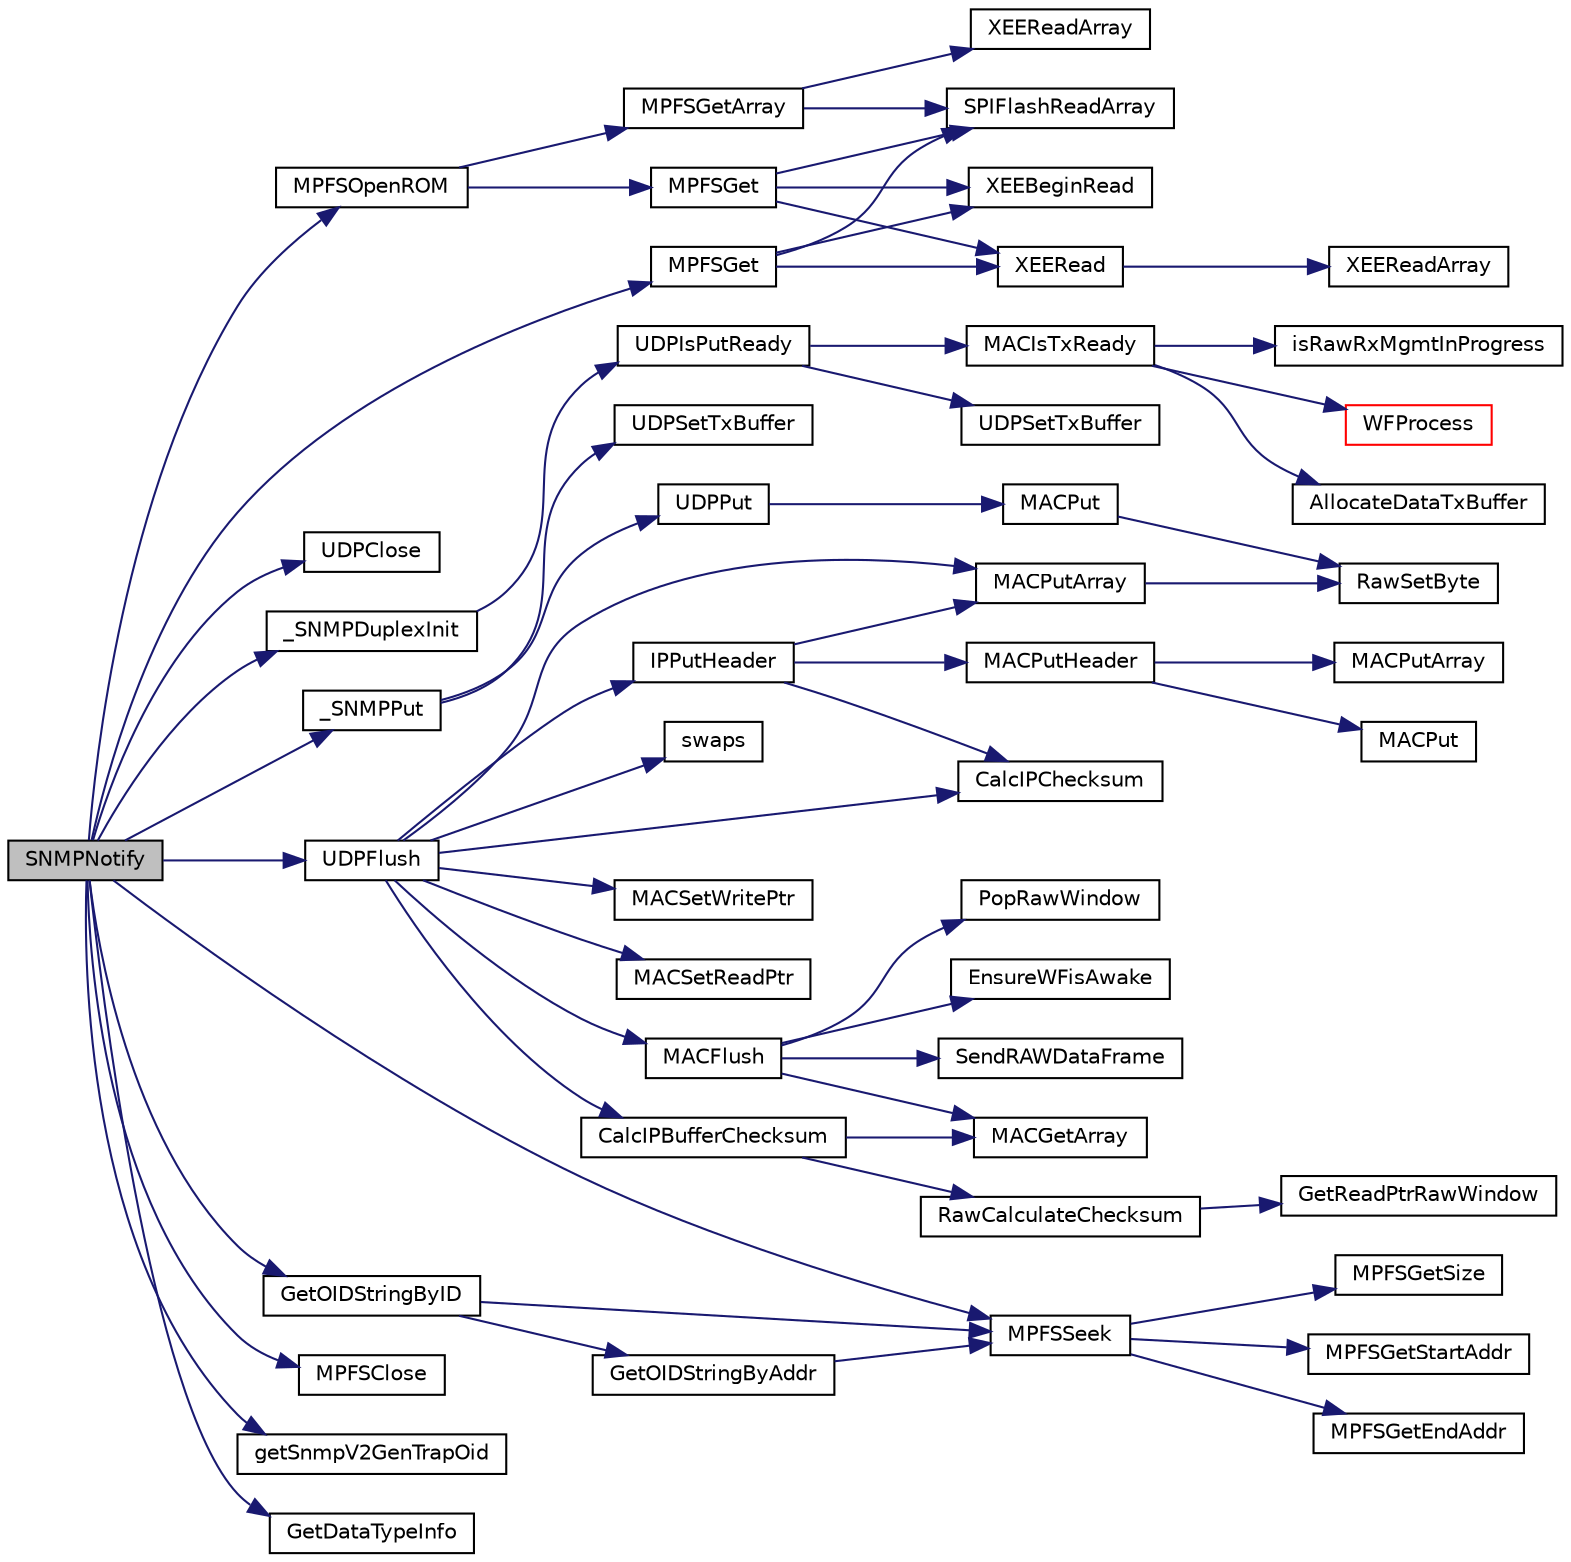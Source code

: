 digraph "SNMPNotify"
{
  edge [fontname="Helvetica",fontsize="10",labelfontname="Helvetica",labelfontsize="10"];
  node [fontname="Helvetica",fontsize="10",shape=record];
  rankdir="LR";
  Node1 [label="SNMPNotify",height=0.2,width=0.4,color="black", fillcolor="grey75", style="filled", fontcolor="black"];
  Node1 -> Node2 [color="midnightblue",fontsize="10",style="solid",fontname="Helvetica"];
  Node2 [label="MPFSOpenROM",height=0.2,width=0.4,color="black", fillcolor="white", style="filled",URL="$_m_p_f_s2_8c.html#a0bd3253fb81c25ae33e53ae1fc201fd8"];
  Node2 -> Node3 [color="midnightblue",fontsize="10",style="solid",fontname="Helvetica"];
  Node3 [label="MPFSGetArray",height=0.2,width=0.4,color="black", fillcolor="white", style="filled",URL="$_m_p_f_s2_8c.html#a1240a043816cea186c933f00cc10f83f"];
  Node3 -> Node4 [color="midnightblue",fontsize="10",style="solid",fontname="Helvetica"];
  Node4 [label="XEEReadArray",height=0.2,width=0.4,color="black", fillcolor="white", style="filled",URL="$_x_e_e_p_r_o_m_8h.html#ad33a7f0f4695611007fedfce9e310def"];
  Node3 -> Node5 [color="midnightblue",fontsize="10",style="solid",fontname="Helvetica"];
  Node5 [label="SPIFlashReadArray",height=0.2,width=0.4,color="black", fillcolor="white", style="filled",URL="$_s_p_i_flash_8h.html#ae5aa83767752148a914311bcff478d8b"];
  Node2 -> Node6 [color="midnightblue",fontsize="10",style="solid",fontname="Helvetica"];
  Node6 [label="MPFSGet",height=0.2,width=0.4,color="black", fillcolor="white", style="filled",URL="$_m_p_f_s2_8c.html#afb383667304485d15b8533a6af5d72bb"];
  Node6 -> Node7 [color="midnightblue",fontsize="10",style="solid",fontname="Helvetica"];
  Node7 [label="XEEBeginRead",height=0.2,width=0.4,color="black", fillcolor="white", style="filled",URL="$_x_e_e_p_r_o_m_8h.html#ab78c05e1d3c082d1222b31e4cd0bde00"];
  Node6 -> Node8 [color="midnightblue",fontsize="10",style="solid",fontname="Helvetica"];
  Node8 [label="XEERead",height=0.2,width=0.4,color="black", fillcolor="white", style="filled",URL="$_x_e_e_p_r_o_m_8h.html#ac2a8019dcb8a55999748080b10af9c22"];
  Node8 -> Node9 [color="midnightblue",fontsize="10",style="solid",fontname="Helvetica"];
  Node9 [label="XEEReadArray",height=0.2,width=0.4,color="black", fillcolor="white", style="filled",URL="$_s_p_i_e_e_p_r_o_m_8c.html#ad33a7f0f4695611007fedfce9e310def"];
  Node6 -> Node5 [color="midnightblue",fontsize="10",style="solid",fontname="Helvetica"];
  Node1 -> Node10 [color="midnightblue",fontsize="10",style="solid",fontname="Helvetica"];
  Node10 [label="UDPClose",height=0.2,width=0.4,color="black", fillcolor="white", style="filled",URL="$_u_d_p_8h.html#ab324430d82f92d41aec441f45ddf7d0f"];
  Node1 -> Node11 [color="midnightblue",fontsize="10",style="solid",fontname="Helvetica"];
  Node11 [label="_SNMPDuplexInit",height=0.2,width=0.4,color="black", fillcolor="white", style="filled",URL="$_s_n_m_p_8c.html#a5c8fe43d18afebeb6b8707b595da4913"];
  Node11 -> Node12 [color="midnightblue",fontsize="10",style="solid",fontname="Helvetica"];
  Node12 [label="UDPIsPutReady",height=0.2,width=0.4,color="black", fillcolor="white", style="filled",URL="$_u_d_p_8h.html#a8a80f5aa86eba6a6b09cb1a0eb7f01cb"];
  Node12 -> Node13 [color="midnightblue",fontsize="10",style="solid",fontname="Helvetica"];
  Node13 [label="MACIsTxReady",height=0.2,width=0.4,color="black", fillcolor="white", style="filled",URL="$_m_a_c_8h.html#a99937ac52db1a95f86ca59779640bcbe"];
  Node13 -> Node14 [color="midnightblue",fontsize="10",style="solid",fontname="Helvetica"];
  Node14 [label="isRawRxMgmtInProgress",height=0.2,width=0.4,color="black", fillcolor="white", style="filled",URL="$_w_f_mac_8c.html#aa0566405da4973f3c579dbc046af0848"];
  Node13 -> Node15 [color="midnightblue",fontsize="10",style="solid",fontname="Helvetica"];
  Node15 [label="WFProcess",height=0.2,width=0.4,color="red", fillcolor="white", style="filled",URL="$_w_f_api_8h.html#ab40c33ce57709d716eea07a0a76b16dd"];
  Node13 -> Node16 [color="midnightblue",fontsize="10",style="solid",fontname="Helvetica"];
  Node16 [label="AllocateDataTxBuffer",height=0.2,width=0.4,color="black", fillcolor="white", style="filled",URL="$_w_f_raw_8h.html#a7516a7177c1b9a843d543c57c4192af5"];
  Node12 -> Node17 [color="midnightblue",fontsize="10",style="solid",fontname="Helvetica"];
  Node17 [label="UDPSetTxBuffer",height=0.2,width=0.4,color="black", fillcolor="white", style="filled",URL="$_u_d_p_8c.html#a7cf79fb1794e17d66e3e960dba97097b"];
  Node1 -> Node18 [color="midnightblue",fontsize="10",style="solid",fontname="Helvetica"];
  Node18 [label="_SNMPPut",height=0.2,width=0.4,color="black", fillcolor="white", style="filled",URL="$_s_n_m_p_8c.html#ae8aed888771bd1830b5ebfa12771695c"];
  Node18 -> Node19 [color="midnightblue",fontsize="10",style="solid",fontname="Helvetica"];
  Node19 [label="UDPSetTxBuffer",height=0.2,width=0.4,color="black", fillcolor="white", style="filled",URL="$_u_d_p_8h.html#a7cf79fb1794e17d66e3e960dba97097b"];
  Node18 -> Node20 [color="midnightblue",fontsize="10",style="solid",fontname="Helvetica"];
  Node20 [label="UDPPut",height=0.2,width=0.4,color="black", fillcolor="white", style="filled",URL="$_u_d_p_8h.html#aa31511e0818a730f9a335d2349081d94"];
  Node20 -> Node21 [color="midnightblue",fontsize="10",style="solid",fontname="Helvetica"];
  Node21 [label="MACPut",height=0.2,width=0.4,color="black", fillcolor="white", style="filled",URL="$_m_a_c_8h.html#a9a1910d847af55acbfd90ef175be44b9"];
  Node21 -> Node22 [color="midnightblue",fontsize="10",style="solid",fontname="Helvetica"];
  Node22 [label="RawSetByte",height=0.2,width=0.4,color="black", fillcolor="white", style="filled",URL="$_w_f_raw_8h.html#a080df0a533459a28bfccb89781df5e3a"];
  Node1 -> Node23 [color="midnightblue",fontsize="10",style="solid",fontname="Helvetica"];
  Node23 [label="GetOIDStringByID",height=0.2,width=0.4,color="black", fillcolor="white", style="filled",URL="$_s_n_m_p_8c.html#a2951937eca6dab2b6e94d77c7f261810"];
  Node23 -> Node24 [color="midnightblue",fontsize="10",style="solid",fontname="Helvetica"];
  Node24 [label="GetOIDStringByAddr",height=0.2,width=0.4,color="black", fillcolor="white", style="filled",URL="$_s_n_m_p_8c.html#abab121d85682f88742de71e09f666826"];
  Node24 -> Node25 [color="midnightblue",fontsize="10",style="solid",fontname="Helvetica"];
  Node25 [label="MPFSSeek",height=0.2,width=0.4,color="black", fillcolor="white", style="filled",URL="$_m_p_f_s2_8h.html#aa7554eb69c3ee75485332ea232867e88"];
  Node25 -> Node26 [color="midnightblue",fontsize="10",style="solid",fontname="Helvetica"];
  Node26 [label="MPFSGetSize",height=0.2,width=0.4,color="black", fillcolor="white", style="filled",URL="$_m_p_f_s2_8c.html#ab5f95b53b6147d65bd310651ea186c4f"];
  Node25 -> Node27 [color="midnightblue",fontsize="10",style="solid",fontname="Helvetica"];
  Node27 [label="MPFSGetStartAddr",height=0.2,width=0.4,color="black", fillcolor="white", style="filled",URL="$_m_p_f_s2_8c.html#ad88773de15b176b96448609cdbd8ed8b"];
  Node25 -> Node28 [color="midnightblue",fontsize="10",style="solid",fontname="Helvetica"];
  Node28 [label="MPFSGetEndAddr",height=0.2,width=0.4,color="black", fillcolor="white", style="filled",URL="$_m_p_f_s2_8c.html#ad660543467859473984c11b655d64322"];
  Node23 -> Node25 [color="midnightblue",fontsize="10",style="solid",fontname="Helvetica"];
  Node1 -> Node29 [color="midnightblue",fontsize="10",style="solid",fontname="Helvetica"];
  Node29 [label="MPFSClose",height=0.2,width=0.4,color="black", fillcolor="white", style="filled",URL="$_m_p_f_s2_8h.html#abe055917b3a0eb9474b47230c90a298c"];
  Node1 -> Node30 [color="midnightblue",fontsize="10",style="solid",fontname="Helvetica"];
  Node30 [label="getSnmpV2GenTrapOid",height=0.2,width=0.4,color="black", fillcolor="white", style="filled",URL="$_s_n_m_p_8c.html#a7e14a371f67675df857abddecc923b6b"];
  Node1 -> Node25 [color="midnightblue",fontsize="10",style="solid",fontname="Helvetica"];
  Node1 -> Node31 [color="midnightblue",fontsize="10",style="solid",fontname="Helvetica"];
  Node31 [label="MPFSGet",height=0.2,width=0.4,color="black", fillcolor="white", style="filled",URL="$_m_p_f_s2_8h.html#afb383667304485d15b8533a6af5d72bb"];
  Node31 -> Node7 [color="midnightblue",fontsize="10",style="solid",fontname="Helvetica"];
  Node31 -> Node8 [color="midnightblue",fontsize="10",style="solid",fontname="Helvetica"];
  Node31 -> Node5 [color="midnightblue",fontsize="10",style="solid",fontname="Helvetica"];
  Node1 -> Node32 [color="midnightblue",fontsize="10",style="solid",fontname="Helvetica"];
  Node32 [label="GetDataTypeInfo",height=0.2,width=0.4,color="black", fillcolor="white", style="filled",URL="$_s_n_m_p_8c.html#adea91574cf35a78121bb4461ac11a8d9"];
  Node1 -> Node33 [color="midnightblue",fontsize="10",style="solid",fontname="Helvetica"];
  Node33 [label="UDPFlush",height=0.2,width=0.4,color="black", fillcolor="white", style="filled",URL="$_u_d_p_8h.html#a6a60054cd55ad4d0e70b78f8083a39bd"];
  Node33 -> Node34 [color="midnightblue",fontsize="10",style="solid",fontname="Helvetica"];
  Node34 [label="swaps",height=0.2,width=0.4,color="black", fillcolor="white", style="filled",URL="$_helpers_8h.html#add09104747ab0b189bcd8137ab2458ea"];
  Node33 -> Node35 [color="midnightblue",fontsize="10",style="solid",fontname="Helvetica"];
  Node35 [label="CalcIPChecksum",height=0.2,width=0.4,color="black", fillcolor="white", style="filled",URL="$_helpers_8h.html#a9274752ec58a3cc6b2a9518a6e417fc3"];
  Node33 -> Node36 [color="midnightblue",fontsize="10",style="solid",fontname="Helvetica"];
  Node36 [label="MACSetWritePtr",height=0.2,width=0.4,color="black", fillcolor="white", style="filled",URL="$_m_a_c_8h.html#a76abcd85736be75ac9dee35b573bb90d"];
  Node33 -> Node37 [color="midnightblue",fontsize="10",style="solid",fontname="Helvetica"];
  Node37 [label="IPPutHeader",height=0.2,width=0.4,color="black", fillcolor="white", style="filled",URL="$_i_p_8h.html#ad3bcc7a7c328bc6435c97646a25d21f0"];
  Node37 -> Node35 [color="midnightblue",fontsize="10",style="solid",fontname="Helvetica"];
  Node37 -> Node38 [color="midnightblue",fontsize="10",style="solid",fontname="Helvetica"];
  Node38 [label="MACPutHeader",height=0.2,width=0.4,color="black", fillcolor="white", style="filled",URL="$_m_a_c_8h.html#af507be7571c519d47045cc4254f7ff54"];
  Node38 -> Node39 [color="midnightblue",fontsize="10",style="solid",fontname="Helvetica"];
  Node39 [label="MACPutArray",height=0.2,width=0.4,color="black", fillcolor="white", style="filled",URL="$_e_n_c28_j60_8c.html#a87a779bb5e5f2c7ffc444f52d696efa2"];
  Node38 -> Node40 [color="midnightblue",fontsize="10",style="solid",fontname="Helvetica"];
  Node40 [label="MACPut",height=0.2,width=0.4,color="black", fillcolor="white", style="filled",URL="$_e_n_c28_j60_8c.html#a9a1910d847af55acbfd90ef175be44b9"];
  Node37 -> Node41 [color="midnightblue",fontsize="10",style="solid",fontname="Helvetica"];
  Node41 [label="MACPutArray",height=0.2,width=0.4,color="black", fillcolor="white", style="filled",URL="$_m_a_c_8h.html#a87a779bb5e5f2c7ffc444f52d696efa2"];
  Node41 -> Node22 [color="midnightblue",fontsize="10",style="solid",fontname="Helvetica"];
  Node33 -> Node41 [color="midnightblue",fontsize="10",style="solid",fontname="Helvetica"];
  Node33 -> Node42 [color="midnightblue",fontsize="10",style="solid",fontname="Helvetica"];
  Node42 [label="MACSetReadPtr",height=0.2,width=0.4,color="black", fillcolor="white", style="filled",URL="$_m_a_c_8h.html#aad63644420d87642a890d2f41abb7454"];
  Node33 -> Node43 [color="midnightblue",fontsize="10",style="solid",fontname="Helvetica"];
  Node43 [label="CalcIPBufferChecksum",height=0.2,width=0.4,color="black", fillcolor="white", style="filled",URL="$_m_a_c_8h.html#af14a0a88eef0ca101814acf1157f42a3"];
  Node43 -> Node44 [color="midnightblue",fontsize="10",style="solid",fontname="Helvetica"];
  Node44 [label="MACGetArray",height=0.2,width=0.4,color="black", fillcolor="white", style="filled",URL="$_e_n_c28_j60_8c.html#a89d13e85195c0d00f308194305845016"];
  Node43 -> Node45 [color="midnightblue",fontsize="10",style="solid",fontname="Helvetica"];
  Node45 [label="RawCalculateChecksum",height=0.2,width=0.4,color="black", fillcolor="white", style="filled",URL="$_w_f_mac__24_g_8c.html#a2e5031b0e0826a0f5db5135eb755ae32"];
  Node45 -> Node46 [color="midnightblue",fontsize="10",style="solid",fontname="Helvetica"];
  Node46 [label="GetReadPtrRawWindow",height=0.2,width=0.4,color="black", fillcolor="white", style="filled",URL="$_w_f_driver_raw__24_g_8c.html#ae462dfa5314eeb1b58cf6cca8fa7ad3e"];
  Node33 -> Node47 [color="midnightblue",fontsize="10",style="solid",fontname="Helvetica"];
  Node47 [label="MACFlush",height=0.2,width=0.4,color="black", fillcolor="white", style="filled",URL="$_m_a_c_8h.html#a38dc2cc8c71b2f6bfe51ea8db2acc67c"];
  Node47 -> Node44 [color="midnightblue",fontsize="10",style="solid",fontname="Helvetica"];
  Node47 -> Node48 [color="midnightblue",fontsize="10",style="solid",fontname="Helvetica"];
  Node48 [label="PopRawWindow",height=0.2,width=0.4,color="black", fillcolor="white", style="filled",URL="$_w_f_raw_8h.html#ae50feb41702ee7a5f6ab679e87d364ba"];
  Node47 -> Node49 [color="midnightblue",fontsize="10",style="solid",fontname="Helvetica"];
  Node49 [label="EnsureWFisAwake",height=0.2,width=0.4,color="black", fillcolor="white", style="filled",URL="$_w_f_driver_prv_8h.html#a967067df584a596445a8bc793df7933e"];
  Node47 -> Node50 [color="midnightblue",fontsize="10",style="solid",fontname="Helvetica"];
  Node50 [label="SendRAWDataFrame",height=0.2,width=0.4,color="black", fillcolor="white", style="filled",URL="$_w_f_raw_8h.html#ab3fe180f412b7b947ea503780d308724"];
}
